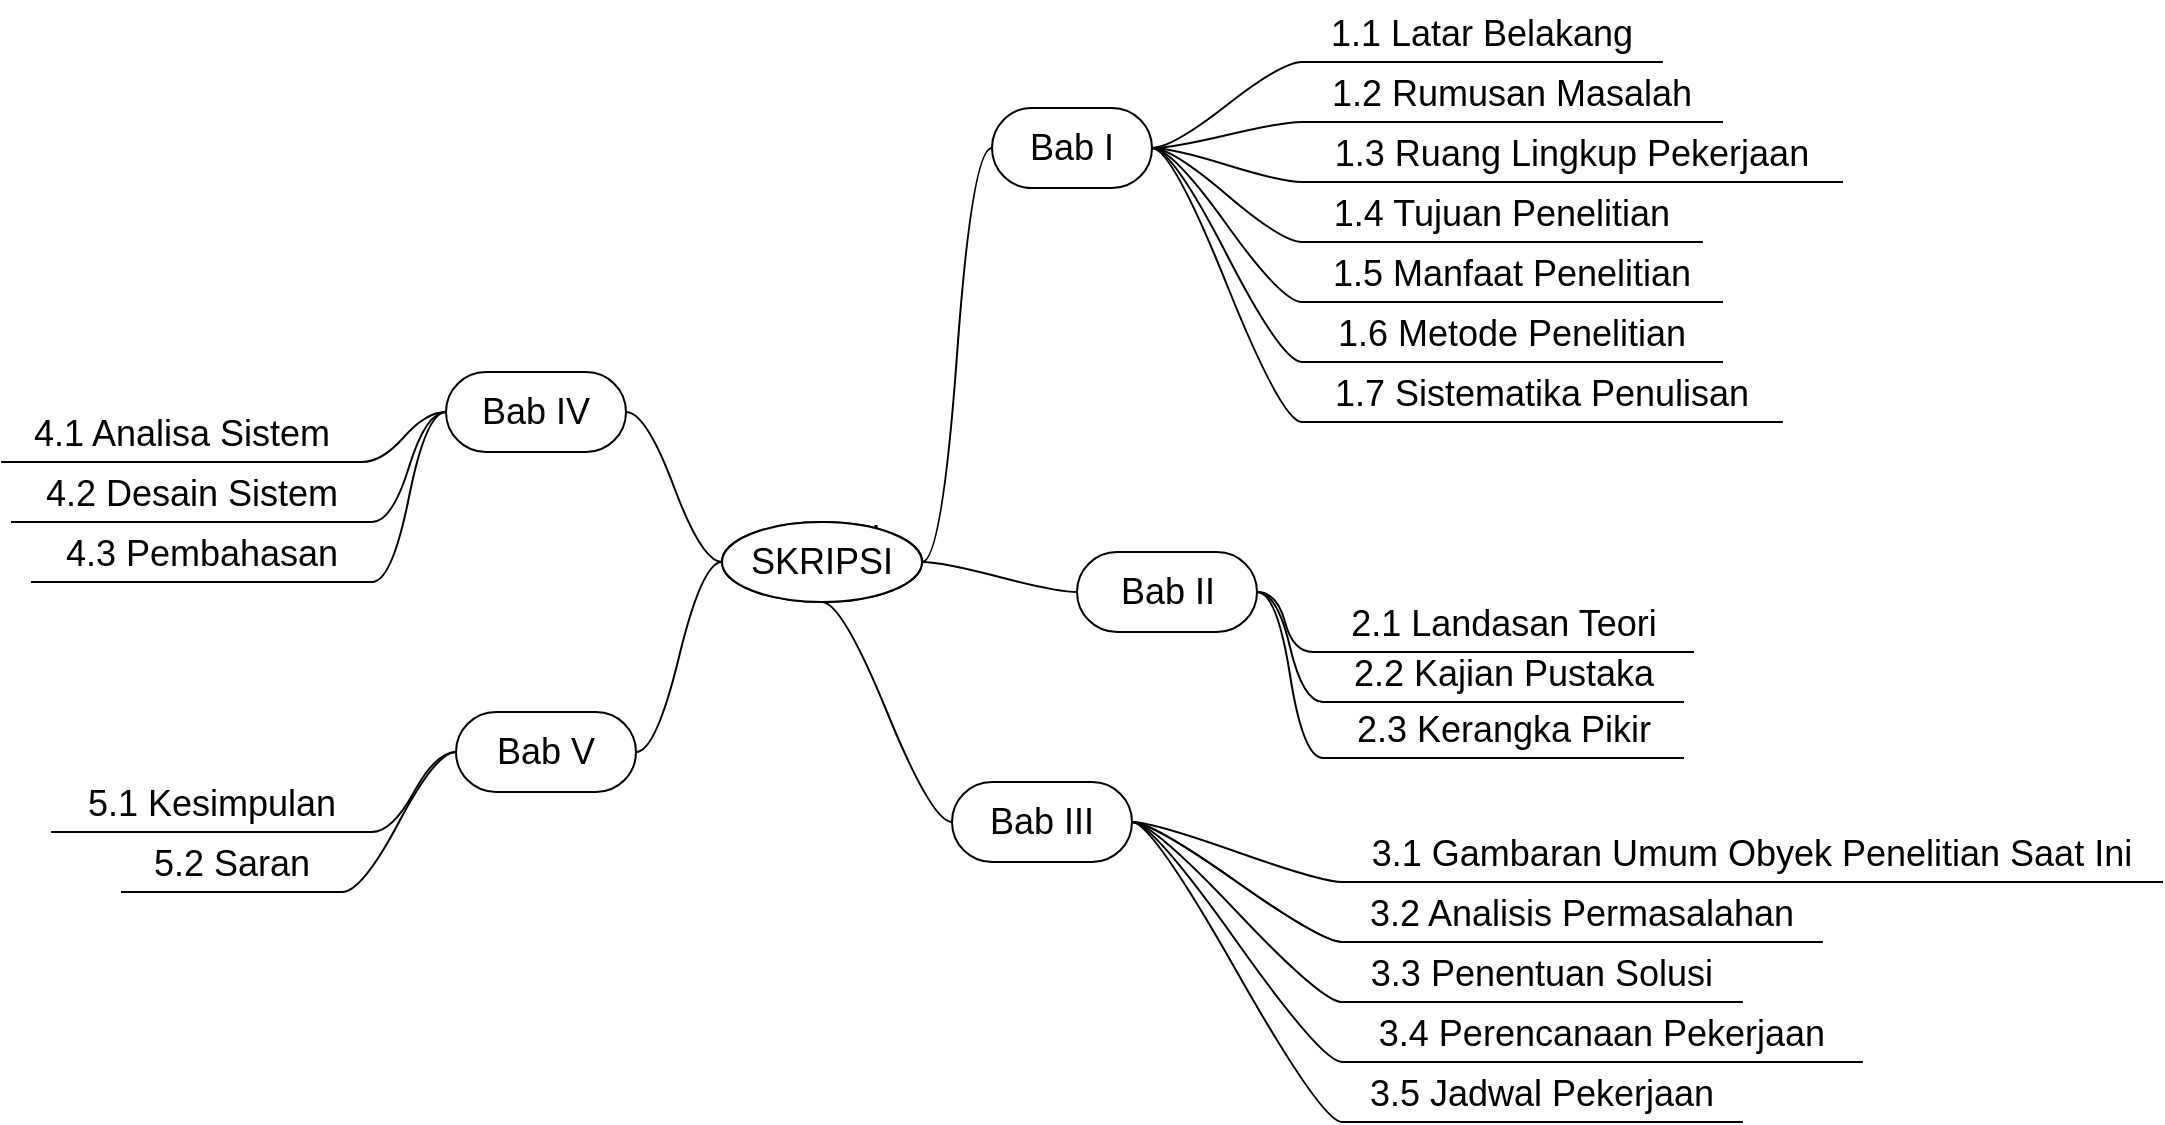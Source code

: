 <mxfile version="17.0.0" type="device"><diagram id="s0WjdjFMAXIMnw421fdw" name="Page-1"><mxGraphModel dx="868" dy="1563" grid="1" gridSize="10" guides="1" tooltips="1" connect="1" arrows="1" fold="1" page="1" pageScale="1" pageWidth="850" pageHeight="1100" math="0" shadow="0"><root><mxCell id="0"/><mxCell id="1" parent="0"/><mxCell id="l0gMkYZ7J5a76Z8cCF1b-2" value="Central Idea" style="ellipse;whiteSpace=wrap;html=1;align=center;newEdgeStyle={&quot;edgeStyle&quot;:&quot;entityRelationEdgeStyle&quot;,&quot;startArrow&quot;:&quot;none&quot;,&quot;endArrow&quot;:&quot;none&quot;,&quot;segment&quot;:10,&quot;curved&quot;:1};treeFolding=1;treeMoving=1;fontSize=18;" vertex="1" parent="1"><mxGeometry x="370" y="220" width="100" height="40" as="geometry"/></mxCell><mxCell id="l0gMkYZ7J5a76Z8cCF1b-3" value="SKRIPSI" style="ellipse;whiteSpace=wrap;html=1;align=center;newEdgeStyle={&quot;edgeStyle&quot;:&quot;entityRelationEdgeStyle&quot;,&quot;startArrow&quot;:&quot;none&quot;,&quot;endArrow&quot;:&quot;none&quot;,&quot;segment&quot;:10,&quot;curved&quot;:1};treeFolding=1;treeMoving=1;fontSize=18;" vertex="1" parent="1"><mxGeometry x="370" y="220" width="100" height="40" as="geometry"/></mxCell><mxCell id="l0gMkYZ7J5a76Z8cCF1b-4" value="Bab I" style="whiteSpace=wrap;html=1;rounded=1;arcSize=50;align=center;verticalAlign=middle;strokeWidth=1;autosize=1;spacing=4;treeFolding=1;treeMoving=1;newEdgeStyle={&quot;edgeStyle&quot;:&quot;entityRelationEdgeStyle&quot;,&quot;startArrow&quot;:&quot;none&quot;,&quot;endArrow&quot;:&quot;none&quot;,&quot;segment&quot;:10,&quot;curved&quot;:1};fontSize=18;" vertex="1" parent="1"><mxGeometry x="505" y="13" width="80" height="40" as="geometry"/></mxCell><mxCell id="l0gMkYZ7J5a76Z8cCF1b-5" value="" style="edgeStyle=entityRelationEdgeStyle;startArrow=none;endArrow=none;segment=10;curved=1;rounded=0;fontSize=18;" edge="1" target="l0gMkYZ7J5a76Z8cCF1b-4" parent="1" source="l0gMkYZ7J5a76Z8cCF1b-3"><mxGeometry relative="1" as="geometry"><mxPoint x="500" y="100" as="sourcePoint"/></mxGeometry></mxCell><mxCell id="l0gMkYZ7J5a76Z8cCF1b-6" value="Bab II" style="whiteSpace=wrap;html=1;rounded=1;arcSize=50;align=center;verticalAlign=middle;strokeWidth=1;autosize=1;spacing=4;treeFolding=1;treeMoving=1;newEdgeStyle={&quot;edgeStyle&quot;:&quot;entityRelationEdgeStyle&quot;,&quot;startArrow&quot;:&quot;none&quot;,&quot;endArrow&quot;:&quot;none&quot;,&quot;segment&quot;:10,&quot;curved&quot;:1};fontSize=18;" vertex="1" parent="1"><mxGeometry x="547.5" y="235" width="90" height="40" as="geometry"/></mxCell><mxCell id="l0gMkYZ7J5a76Z8cCF1b-7" value="" style="edgeStyle=entityRelationEdgeStyle;startArrow=none;endArrow=none;segment=10;curved=1;rounded=0;fontSize=18;" edge="1" target="l0gMkYZ7J5a76Z8cCF1b-6" parent="1" source="l0gMkYZ7J5a76Z8cCF1b-3"><mxGeometry relative="1" as="geometry"><mxPoint x="550" y="230" as="sourcePoint"/></mxGeometry></mxCell><mxCell id="l0gMkYZ7J5a76Z8cCF1b-8" value="Bab III" style="whiteSpace=wrap;html=1;rounded=1;arcSize=50;align=center;verticalAlign=middle;strokeWidth=1;autosize=1;spacing=4;treeFolding=1;treeMoving=1;newEdgeStyle={&quot;edgeStyle&quot;:&quot;entityRelationEdgeStyle&quot;,&quot;startArrow&quot;:&quot;none&quot;,&quot;endArrow&quot;:&quot;none&quot;,&quot;segment&quot;:10,&quot;curved&quot;:1};fontSize=18;" vertex="1" parent="1"><mxGeometry x="485" y="350" width="90" height="40" as="geometry"/></mxCell><mxCell id="l0gMkYZ7J5a76Z8cCF1b-9" value="" style="edgeStyle=entityRelationEdgeStyle;startArrow=none;endArrow=none;segment=10;curved=1;rounded=0;exitX=0.5;exitY=1;exitDx=0;exitDy=0;fontSize=18;" edge="1" target="l0gMkYZ7J5a76Z8cCF1b-8" parent="1" source="l0gMkYZ7J5a76Z8cCF1b-3"><mxGeometry relative="1" as="geometry"><mxPoint x="410" y="400" as="sourcePoint"/></mxGeometry></mxCell><mxCell id="l0gMkYZ7J5a76Z8cCF1b-11" value="Bab IV" style="whiteSpace=wrap;html=1;rounded=1;arcSize=50;align=center;verticalAlign=middle;strokeWidth=1;autosize=1;spacing=4;treeFolding=1;treeMoving=1;newEdgeStyle={&quot;edgeStyle&quot;:&quot;entityRelationEdgeStyle&quot;,&quot;startArrow&quot;:&quot;none&quot;,&quot;endArrow&quot;:&quot;none&quot;,&quot;segment&quot;:10,&quot;curved&quot;:1};fontSize=18;" vertex="1" parent="1"><mxGeometry x="232" y="145" width="90" height="40" as="geometry"/></mxCell><mxCell id="l0gMkYZ7J5a76Z8cCF1b-12" value="" style="edgeStyle=entityRelationEdgeStyle;startArrow=none;endArrow=none;segment=10;curved=1;rounded=0;fontSize=18;" edge="1" target="l0gMkYZ7J5a76Z8cCF1b-11" parent="1" source="l0gMkYZ7J5a76Z8cCF1b-3"><mxGeometry relative="1" as="geometry"><mxPoint x="150" y="190" as="sourcePoint"/></mxGeometry></mxCell><mxCell id="l0gMkYZ7J5a76Z8cCF1b-13" value="Bab V" style="whiteSpace=wrap;html=1;rounded=1;arcSize=50;align=center;verticalAlign=middle;strokeWidth=1;autosize=1;spacing=4;treeFolding=1;treeMoving=1;newEdgeStyle={&quot;edgeStyle&quot;:&quot;entityRelationEdgeStyle&quot;,&quot;startArrow&quot;:&quot;none&quot;,&quot;endArrow&quot;:&quot;none&quot;,&quot;segment&quot;:10,&quot;curved&quot;:1};fontSize=18;" vertex="1" parent="1"><mxGeometry x="237" y="315" width="90" height="40" as="geometry"/></mxCell><mxCell id="l0gMkYZ7J5a76Z8cCF1b-14" value="" style="edgeStyle=entityRelationEdgeStyle;startArrow=none;endArrow=none;segment=10;curved=1;rounded=0;fontSize=18;" edge="1" target="l0gMkYZ7J5a76Z8cCF1b-13" parent="1" source="l0gMkYZ7J5a76Z8cCF1b-3"><mxGeometry relative="1" as="geometry"><mxPoint x="146" y="390" as="sourcePoint"/></mxGeometry></mxCell><mxCell id="l0gMkYZ7J5a76Z8cCF1b-15" value="5.1 Kesimpulan" style="whiteSpace=wrap;html=1;shape=partialRectangle;top=0;left=0;bottom=1;right=0;points=[[0,1],[1,1]];fillColor=none;align=center;verticalAlign=bottom;routingCenterY=0.5;snapToPoint=1;recursiveResize=0;autosize=1;treeFolding=1;treeMoving=1;newEdgeStyle={&quot;edgeStyle&quot;:&quot;entityRelationEdgeStyle&quot;,&quot;startArrow&quot;:&quot;none&quot;,&quot;endArrow&quot;:&quot;none&quot;,&quot;segment&quot;:10,&quot;curved&quot;:1};fontSize=18;" vertex="1" parent="1"><mxGeometry x="35" y="345" width="160" height="30" as="geometry"/></mxCell><mxCell id="l0gMkYZ7J5a76Z8cCF1b-16" value="" style="edgeStyle=entityRelationEdgeStyle;startArrow=none;endArrow=none;segment=10;curved=1;rounded=0;fontSize=18;" edge="1" target="l0gMkYZ7J5a76Z8cCF1b-15" parent="1" source="l0gMkYZ7J5a76Z8cCF1b-13"><mxGeometry relative="1" as="geometry"><mxPoint x="130" y="410" as="sourcePoint"/></mxGeometry></mxCell><mxCell id="l0gMkYZ7J5a76Z8cCF1b-17" value="5.2 Saran" style="whiteSpace=wrap;html=1;shape=partialRectangle;top=0;left=0;bottom=1;right=0;points=[[0,1],[1,1]];fillColor=none;align=center;verticalAlign=bottom;routingCenterY=0.5;snapToPoint=1;recursiveResize=0;autosize=1;treeFolding=1;treeMoving=1;newEdgeStyle={&quot;edgeStyle&quot;:&quot;entityRelationEdgeStyle&quot;,&quot;startArrow&quot;:&quot;none&quot;,&quot;endArrow&quot;:&quot;none&quot;,&quot;segment&quot;:10,&quot;curved&quot;:1};fontSize=18;" vertex="1" parent="1"><mxGeometry x="70" y="375" width="110" height="30" as="geometry"/></mxCell><mxCell id="l0gMkYZ7J5a76Z8cCF1b-18" value="" style="edgeStyle=entityRelationEdgeStyle;startArrow=none;endArrow=none;segment=10;curved=1;rounded=0;exitX=0;exitY=0.5;exitDx=0;exitDy=0;fontSize=18;" edge="1" target="l0gMkYZ7J5a76Z8cCF1b-17" parent="1" source="l0gMkYZ7J5a76Z8cCF1b-13"><mxGeometry relative="1" as="geometry"><mxPoint x="50" y="462" as="sourcePoint"/></mxGeometry></mxCell><mxCell id="l0gMkYZ7J5a76Z8cCF1b-19" value="2.1 Landasan Teori" style="whiteSpace=wrap;html=1;shape=partialRectangle;top=0;left=0;bottom=1;right=0;points=[[0,1],[1,1]];fillColor=none;align=center;verticalAlign=bottom;routingCenterY=0.5;snapToPoint=1;recursiveResize=0;autosize=1;treeFolding=1;treeMoving=1;newEdgeStyle={&quot;edgeStyle&quot;:&quot;entityRelationEdgeStyle&quot;,&quot;startArrow&quot;:&quot;none&quot;,&quot;endArrow&quot;:&quot;none&quot;,&quot;segment&quot;:10,&quot;curved&quot;:1};fontSize=18;" vertex="1" parent="1"><mxGeometry x="665.5" y="255" width="190" height="30" as="geometry"/></mxCell><mxCell id="l0gMkYZ7J5a76Z8cCF1b-20" value="" style="edgeStyle=entityRelationEdgeStyle;startArrow=none;endArrow=none;segment=10;curved=1;rounded=0;fontSize=18;" edge="1" target="l0gMkYZ7J5a76Z8cCF1b-19" parent="1" source="l0gMkYZ7J5a76Z8cCF1b-6"><mxGeometry relative="1" as="geometry"><mxPoint x="627.5" y="240" as="sourcePoint"/></mxGeometry></mxCell><mxCell id="l0gMkYZ7J5a76Z8cCF1b-23" value="2.2 Kajian Pustaka" style="whiteSpace=wrap;html=1;shape=partialRectangle;top=0;left=0;bottom=1;right=0;points=[[0,1],[1,1]];fillColor=none;align=center;verticalAlign=bottom;routingCenterY=0.5;snapToPoint=1;recursiveResize=0;autosize=1;treeFolding=1;treeMoving=1;newEdgeStyle={&quot;edgeStyle&quot;:&quot;entityRelationEdgeStyle&quot;,&quot;startArrow&quot;:&quot;none&quot;,&quot;endArrow&quot;:&quot;none&quot;,&quot;segment&quot;:10,&quot;curved&quot;:1};fontSize=18;" vertex="1" parent="1"><mxGeometry x="670.5" y="280" width="180" height="30" as="geometry"/></mxCell><mxCell id="l0gMkYZ7J5a76Z8cCF1b-24" value="" style="edgeStyle=entityRelationEdgeStyle;startArrow=none;endArrow=none;segment=10;curved=1;rounded=0;fontSize=18;" edge="1" target="l0gMkYZ7J5a76Z8cCF1b-23" parent="1" source="l0gMkYZ7J5a76Z8cCF1b-6"><mxGeometry relative="1" as="geometry"><mxPoint x="637.5" y="340" as="sourcePoint"/></mxGeometry></mxCell><mxCell id="l0gMkYZ7J5a76Z8cCF1b-25" value="2.3 Kerangka Pikir" style="whiteSpace=wrap;html=1;shape=partialRectangle;top=0;left=0;bottom=1;right=0;points=[[0,1],[1,1]];fillColor=none;align=center;verticalAlign=bottom;routingCenterY=0.5;snapToPoint=1;recursiveResize=0;autosize=1;treeFolding=1;treeMoving=1;newEdgeStyle={&quot;edgeStyle&quot;:&quot;entityRelationEdgeStyle&quot;,&quot;startArrow&quot;:&quot;none&quot;,&quot;endArrow&quot;:&quot;none&quot;,&quot;segment&quot;:10,&quot;curved&quot;:1};fontSize=18;" vertex="1" parent="1"><mxGeometry x="670.5" y="308" width="180" height="30" as="geometry"/></mxCell><mxCell id="l0gMkYZ7J5a76Z8cCF1b-26" value="" style="edgeStyle=entityRelationEdgeStyle;startArrow=none;endArrow=none;segment=10;curved=1;rounded=0;fontSize=18;" edge="1" target="l0gMkYZ7J5a76Z8cCF1b-25" parent="1" source="l0gMkYZ7J5a76Z8cCF1b-6"><mxGeometry relative="1" as="geometry"><mxPoint x="637.5" y="383" as="sourcePoint"/></mxGeometry></mxCell><mxCell id="l0gMkYZ7J5a76Z8cCF1b-28" value="3.1 Gambaran Umum Obyek Penelitian Saat Ini" style="whiteSpace=wrap;html=1;shape=partialRectangle;top=0;left=0;bottom=1;right=0;points=[[0,1],[1,1]];fillColor=none;align=center;verticalAlign=bottom;routingCenterY=0.5;snapToPoint=1;recursiveResize=0;autosize=1;treeFolding=1;treeMoving=1;newEdgeStyle={&quot;edgeStyle&quot;:&quot;entityRelationEdgeStyle&quot;,&quot;startArrow&quot;:&quot;none&quot;,&quot;endArrow&quot;:&quot;none&quot;,&quot;segment&quot;:10,&quot;curved&quot;:1};fontSize=18;" vertex="1" parent="1"><mxGeometry x="680" y="370" width="410" height="30" as="geometry"/></mxCell><mxCell id="l0gMkYZ7J5a76Z8cCF1b-29" value="" style="edgeStyle=entityRelationEdgeStyle;startArrow=none;endArrow=none;segment=10;curved=1;rounded=0;fontSize=18;" edge="1" target="l0gMkYZ7J5a76Z8cCF1b-28" parent="1" source="l0gMkYZ7J5a76Z8cCF1b-8"><mxGeometry relative="1" as="geometry"><mxPoint x="600" y="370" as="sourcePoint"/></mxGeometry></mxCell><mxCell id="l0gMkYZ7J5a76Z8cCF1b-31" value="" style="edgeStyle=entityRelationEdgeStyle;startArrow=none;endArrow=none;segment=10;curved=1;rounded=0;fontSize=18;" edge="1" target="l0gMkYZ7J5a76Z8cCF1b-30" parent="1" source="l0gMkYZ7J5a76Z8cCF1b-8"><mxGeometry relative="1" as="geometry"><mxPoint x="563" y="460" as="sourcePoint"/></mxGeometry></mxCell><mxCell id="l0gMkYZ7J5a76Z8cCF1b-32" value="3.3 Penentuan Solusi" style="whiteSpace=wrap;html=1;shape=partialRectangle;top=0;left=0;bottom=1;right=0;points=[[0,1],[1,1]];fillColor=none;align=center;verticalAlign=bottom;routingCenterY=0.5;snapToPoint=1;recursiveResize=0;autosize=1;treeFolding=1;treeMoving=1;newEdgeStyle={&quot;edgeStyle&quot;:&quot;entityRelationEdgeStyle&quot;,&quot;startArrow&quot;:&quot;none&quot;,&quot;endArrow&quot;:&quot;none&quot;,&quot;segment&quot;:10,&quot;curved&quot;:1};fontSize=18;" vertex="1" parent="1"><mxGeometry x="680" y="430" width="200" height="30" as="geometry"/></mxCell><mxCell id="l0gMkYZ7J5a76Z8cCF1b-33" value="" style="edgeStyle=entityRelationEdgeStyle;startArrow=none;endArrow=none;segment=10;curved=1;rounded=0;fontSize=18;" edge="1" target="l0gMkYZ7J5a76Z8cCF1b-32" parent="1" source="l0gMkYZ7J5a76Z8cCF1b-8"><mxGeometry relative="1" as="geometry"><mxPoint x="563" y="480" as="sourcePoint"/></mxGeometry></mxCell><mxCell id="l0gMkYZ7J5a76Z8cCF1b-34" value="3.4 Perencanaan Pekerjaan" style="whiteSpace=wrap;html=1;shape=partialRectangle;top=0;left=0;bottom=1;right=0;points=[[0,1],[1,1]];fillColor=none;align=center;verticalAlign=bottom;routingCenterY=0.5;snapToPoint=1;recursiveResize=0;autosize=1;treeFolding=1;treeMoving=1;newEdgeStyle={&quot;edgeStyle&quot;:&quot;entityRelationEdgeStyle&quot;,&quot;startArrow&quot;:&quot;none&quot;,&quot;endArrow&quot;:&quot;none&quot;,&quot;segment&quot;:10,&quot;curved&quot;:1};fontSize=18;" vertex="1" parent="1"><mxGeometry x="680" y="460" width="260" height="30" as="geometry"/></mxCell><mxCell id="l0gMkYZ7J5a76Z8cCF1b-35" value="" style="edgeStyle=entityRelationEdgeStyle;startArrow=none;endArrow=none;segment=10;curved=1;rounded=0;fontSize=18;" edge="1" target="l0gMkYZ7J5a76Z8cCF1b-34" parent="1" source="l0gMkYZ7J5a76Z8cCF1b-8"><mxGeometry relative="1" as="geometry"><mxPoint x="563" y="510" as="sourcePoint"/></mxGeometry></mxCell><mxCell id="l0gMkYZ7J5a76Z8cCF1b-36" value="3.5 Jadwal Pekerjaan" style="whiteSpace=wrap;html=1;shape=partialRectangle;top=0;left=0;bottom=1;right=0;points=[[0,1],[1,1]];fillColor=none;align=center;verticalAlign=bottom;routingCenterY=0.5;snapToPoint=1;recursiveResize=0;autosize=1;treeFolding=1;treeMoving=1;newEdgeStyle={&quot;edgeStyle&quot;:&quot;entityRelationEdgeStyle&quot;,&quot;startArrow&quot;:&quot;none&quot;,&quot;endArrow&quot;:&quot;none&quot;,&quot;segment&quot;:10,&quot;curved&quot;:1};fontSize=18;" vertex="1" parent="1"><mxGeometry x="680" y="490" width="200" height="30" as="geometry"/></mxCell><mxCell id="l0gMkYZ7J5a76Z8cCF1b-37" value="" style="edgeStyle=entityRelationEdgeStyle;startArrow=none;endArrow=none;segment=10;curved=1;rounded=0;fontSize=18;" edge="1" target="l0gMkYZ7J5a76Z8cCF1b-36" parent="1" source="l0gMkYZ7J5a76Z8cCF1b-8"><mxGeometry relative="1" as="geometry"><mxPoint x="563" y="540" as="sourcePoint"/></mxGeometry></mxCell><mxCell id="l0gMkYZ7J5a76Z8cCF1b-38" value="4.1 Analisa Sistem" style="whiteSpace=wrap;html=1;shape=partialRectangle;top=0;left=0;bottom=1;right=0;points=[[0,1],[1,1]];fillColor=none;align=center;verticalAlign=bottom;routingCenterY=0.5;snapToPoint=1;recursiveResize=0;autosize=1;treeFolding=1;treeMoving=1;newEdgeStyle={&quot;edgeStyle&quot;:&quot;entityRelationEdgeStyle&quot;,&quot;startArrow&quot;:&quot;none&quot;,&quot;endArrow&quot;:&quot;none&quot;,&quot;segment&quot;:10,&quot;curved&quot;:1};fontSize=18;" vertex="1" parent="1"><mxGeometry x="10" y="160" width="180" height="30" as="geometry"/></mxCell><mxCell id="l0gMkYZ7J5a76Z8cCF1b-39" value="" style="edgeStyle=entityRelationEdgeStyle;startArrow=none;endArrow=none;segment=10;curved=1;rounded=0;fontSize=18;" edge="1" target="l0gMkYZ7J5a76Z8cCF1b-38" parent="1" source="l0gMkYZ7J5a76Z8cCF1b-11"><mxGeometry relative="1" as="geometry"><mxPoint x="70" y="230" as="sourcePoint"/></mxGeometry></mxCell><mxCell id="l0gMkYZ7J5a76Z8cCF1b-40" value="4.2 Desain Sistem" style="whiteSpace=wrap;html=1;shape=partialRectangle;top=0;left=0;bottom=1;right=0;points=[[0,1],[1,1]];fillColor=none;align=center;verticalAlign=bottom;routingCenterY=0.5;snapToPoint=1;recursiveResize=0;autosize=1;treeFolding=1;treeMoving=1;newEdgeStyle={&quot;edgeStyle&quot;:&quot;entityRelationEdgeStyle&quot;,&quot;startArrow&quot;:&quot;none&quot;,&quot;endArrow&quot;:&quot;none&quot;,&quot;segment&quot;:10,&quot;curved&quot;:1};fontSize=18;" vertex="1" parent="1"><mxGeometry x="15" y="190" width="180" height="30" as="geometry"/></mxCell><mxCell id="l0gMkYZ7J5a76Z8cCF1b-41" value="" style="edgeStyle=entityRelationEdgeStyle;startArrow=none;endArrow=none;segment=10;curved=1;rounded=0;fontSize=18;" edge="1" target="l0gMkYZ7J5a76Z8cCF1b-40" parent="1" source="l0gMkYZ7J5a76Z8cCF1b-11"><mxGeometry relative="1" as="geometry"><mxPoint x="40" y="240" as="sourcePoint"/></mxGeometry></mxCell><mxCell id="l0gMkYZ7J5a76Z8cCF1b-42" value="4.3 Pembahasan" style="whiteSpace=wrap;html=1;shape=partialRectangle;top=0;left=0;bottom=1;right=0;points=[[0,1],[1,1]];fillColor=none;align=center;verticalAlign=bottom;routingCenterY=0.5;snapToPoint=1;recursiveResize=0;autosize=1;treeFolding=1;treeMoving=1;newEdgeStyle={&quot;edgeStyle&quot;:&quot;entityRelationEdgeStyle&quot;,&quot;startArrow&quot;:&quot;none&quot;,&quot;endArrow&quot;:&quot;none&quot;,&quot;segment&quot;:10,&quot;curved&quot;:1};fontSize=18;" vertex="1" parent="1"><mxGeometry x="25" y="220" width="170" height="30" as="geometry"/></mxCell><mxCell id="l0gMkYZ7J5a76Z8cCF1b-43" value="" style="edgeStyle=entityRelationEdgeStyle;startArrow=none;endArrow=none;segment=10;curved=1;rounded=0;fontSize=18;" edge="1" target="l0gMkYZ7J5a76Z8cCF1b-42" parent="1" source="l0gMkYZ7J5a76Z8cCF1b-11"><mxGeometry relative="1" as="geometry"><mxPoint x="40" y="280" as="sourcePoint"/></mxGeometry></mxCell><mxCell id="l0gMkYZ7J5a76Z8cCF1b-44" value="1.1 Latar Belakang" style="whiteSpace=wrap;html=1;shape=partialRectangle;top=0;left=0;bottom=1;right=0;points=[[0,1],[1,1]];fillColor=none;align=center;verticalAlign=bottom;routingCenterY=0.5;snapToPoint=1;recursiveResize=0;autosize=1;treeFolding=1;treeMoving=1;newEdgeStyle={&quot;edgeStyle&quot;:&quot;entityRelationEdgeStyle&quot;,&quot;startArrow&quot;:&quot;none&quot;,&quot;endArrow&quot;:&quot;none&quot;,&quot;segment&quot;:10,&quot;curved&quot;:1};fontSize=18;" vertex="1" parent="1"><mxGeometry x="660" y="-40" width="180" height="30" as="geometry"/></mxCell><mxCell id="l0gMkYZ7J5a76Z8cCF1b-45" value="" style="edgeStyle=entityRelationEdgeStyle;startArrow=none;endArrow=none;segment=10;curved=1;rounded=0;fontSize=18;" edge="1" target="l0gMkYZ7J5a76Z8cCF1b-44" parent="1" source="l0gMkYZ7J5a76Z8cCF1b-4"><mxGeometry relative="1" as="geometry"><mxPoint x="559" y="95" as="sourcePoint"/></mxGeometry></mxCell><mxCell id="l0gMkYZ7J5a76Z8cCF1b-46" value="1.2 Rumusan Masalah" style="whiteSpace=wrap;html=1;shape=partialRectangle;top=0;left=0;bottom=1;right=0;points=[[0,1],[1,1]];fillColor=none;align=center;verticalAlign=bottom;routingCenterY=0.5;snapToPoint=1;recursiveResize=0;autosize=1;treeFolding=1;treeMoving=1;newEdgeStyle={&quot;edgeStyle&quot;:&quot;entityRelationEdgeStyle&quot;,&quot;startArrow&quot;:&quot;none&quot;,&quot;endArrow&quot;:&quot;none&quot;,&quot;segment&quot;:10,&quot;curved&quot;:1};fontSize=18;" vertex="1" parent="1"><mxGeometry x="660" y="-10" width="210" height="30" as="geometry"/></mxCell><mxCell id="l0gMkYZ7J5a76Z8cCF1b-47" value="" style="edgeStyle=entityRelationEdgeStyle;startArrow=none;endArrow=none;segment=10;curved=1;rounded=0;exitX=1;exitY=0.5;exitDx=0;exitDy=0;fontSize=18;" edge="1" target="l0gMkYZ7J5a76Z8cCF1b-46" parent="1" source="l0gMkYZ7J5a76Z8cCF1b-4"><mxGeometry relative="1" as="geometry"><mxPoint x="579" y="110" as="sourcePoint"/></mxGeometry></mxCell><mxCell id="l0gMkYZ7J5a76Z8cCF1b-48" value="1.4 Tujuan Penelitian" style="whiteSpace=wrap;html=1;shape=partialRectangle;top=0;left=0;bottom=1;right=0;points=[[0,1],[1,1]];fillColor=none;align=center;verticalAlign=bottom;routingCenterY=0.5;snapToPoint=1;recursiveResize=0;autosize=1;treeFolding=1;treeMoving=1;newEdgeStyle={&quot;edgeStyle&quot;:&quot;entityRelationEdgeStyle&quot;,&quot;startArrow&quot;:&quot;none&quot;,&quot;endArrow&quot;:&quot;none&quot;,&quot;segment&quot;:10,&quot;curved&quot;:1};fontSize=18;" vertex="1" parent="1"><mxGeometry x="660" y="50" width="200" height="30" as="geometry"/></mxCell><mxCell id="l0gMkYZ7J5a76Z8cCF1b-49" value="" style="edgeStyle=entityRelationEdgeStyle;startArrow=none;endArrow=none;segment=10;curved=1;rounded=0;fontSize=18;" edge="1" target="l0gMkYZ7J5a76Z8cCF1b-48" parent="1" source="l0gMkYZ7J5a76Z8cCF1b-4"><mxGeometry relative="1" as="geometry"><mxPoint x="579" y="140" as="sourcePoint"/></mxGeometry></mxCell><mxCell id="l0gMkYZ7J5a76Z8cCF1b-50" value="1.5 Manfaat Penelitian" style="whiteSpace=wrap;html=1;shape=partialRectangle;top=0;left=0;bottom=1;right=0;points=[[0,1],[1,1]];fillColor=none;align=center;verticalAlign=bottom;routingCenterY=0.5;snapToPoint=1;recursiveResize=0;autosize=1;treeFolding=1;treeMoving=1;newEdgeStyle={&quot;edgeStyle&quot;:&quot;entityRelationEdgeStyle&quot;,&quot;startArrow&quot;:&quot;none&quot;,&quot;endArrow&quot;:&quot;none&quot;,&quot;segment&quot;:10,&quot;curved&quot;:1};fontSize=18;" vertex="1" parent="1"><mxGeometry x="660" y="80" width="210" height="30" as="geometry"/></mxCell><mxCell id="l0gMkYZ7J5a76Z8cCF1b-51" value="" style="edgeStyle=entityRelationEdgeStyle;startArrow=none;endArrow=none;segment=10;curved=1;rounded=0;fontSize=18;" edge="1" target="l0gMkYZ7J5a76Z8cCF1b-50" parent="1" source="l0gMkYZ7J5a76Z8cCF1b-4"><mxGeometry relative="1" as="geometry"><mxPoint x="570" y="170" as="sourcePoint"/></mxGeometry></mxCell><mxCell id="l0gMkYZ7J5a76Z8cCF1b-52" value="1.3 Ruang Lingkup Pekerjaan" style="whiteSpace=wrap;html=1;shape=partialRectangle;top=0;left=0;bottom=1;right=0;points=[[0,1],[1,1]];fillColor=none;align=center;verticalAlign=bottom;routingCenterY=0.5;snapToPoint=1;recursiveResize=0;autosize=1;treeFolding=1;treeMoving=1;newEdgeStyle={&quot;edgeStyle&quot;:&quot;entityRelationEdgeStyle&quot;,&quot;startArrow&quot;:&quot;none&quot;,&quot;endArrow&quot;:&quot;none&quot;,&quot;segment&quot;:10,&quot;curved&quot;:1};fontSize=18;" vertex="1" parent="1"><mxGeometry x="660" y="20" width="270" height="30" as="geometry"/></mxCell><mxCell id="l0gMkYZ7J5a76Z8cCF1b-53" value="" style="edgeStyle=entityRelationEdgeStyle;startArrow=none;endArrow=none;segment=10;curved=1;rounded=0;fontSize=18;" edge="1" target="l0gMkYZ7J5a76Z8cCF1b-52" parent="1" source="l0gMkYZ7J5a76Z8cCF1b-4"><mxGeometry relative="1" as="geometry"><mxPoint x="570" y="33" as="sourcePoint"/></mxGeometry></mxCell><mxCell id="l0gMkYZ7J5a76Z8cCF1b-54" value="1.6 Metode Penelitian" style="whiteSpace=wrap;html=1;shape=partialRectangle;top=0;left=0;bottom=1;right=0;points=[[0,1],[1,1]];fillColor=none;align=center;verticalAlign=bottom;routingCenterY=0.5;snapToPoint=1;recursiveResize=0;autosize=1;treeFolding=1;treeMoving=1;newEdgeStyle={&quot;edgeStyle&quot;:&quot;entityRelationEdgeStyle&quot;,&quot;startArrow&quot;:&quot;none&quot;,&quot;endArrow&quot;:&quot;none&quot;,&quot;segment&quot;:10,&quot;curved&quot;:1};fontSize=18;" vertex="1" parent="1"><mxGeometry x="660" y="110" width="210" height="30" as="geometry"/></mxCell><mxCell id="l0gMkYZ7J5a76Z8cCF1b-55" value="" style="edgeStyle=entityRelationEdgeStyle;startArrow=none;endArrow=none;segment=10;curved=1;rounded=0;fontSize=18;" edge="1" target="l0gMkYZ7J5a76Z8cCF1b-54" parent="1" source="l0gMkYZ7J5a76Z8cCF1b-4"><mxGeometry relative="1" as="geometry"><mxPoint x="580" y="230" as="sourcePoint"/></mxGeometry></mxCell><mxCell id="l0gMkYZ7J5a76Z8cCF1b-56" value="1.7 Sistematika Penulisan" style="whiteSpace=wrap;html=1;shape=partialRectangle;top=0;left=0;bottom=1;right=0;points=[[0,1],[1,1]];fillColor=none;align=center;verticalAlign=bottom;routingCenterY=0.5;snapToPoint=1;recursiveResize=0;autosize=1;treeFolding=1;treeMoving=1;newEdgeStyle={&quot;edgeStyle&quot;:&quot;entityRelationEdgeStyle&quot;,&quot;startArrow&quot;:&quot;none&quot;,&quot;endArrow&quot;:&quot;none&quot;,&quot;segment&quot;:10,&quot;curved&quot;:1};fontSize=18;" vertex="1" parent="1"><mxGeometry x="660" y="140" width="240" height="30" as="geometry"/></mxCell><mxCell id="l0gMkYZ7J5a76Z8cCF1b-57" value="" style="edgeStyle=entityRelationEdgeStyle;startArrow=none;endArrow=none;segment=10;curved=1;rounded=0;fontSize=18;" edge="1" target="l0gMkYZ7J5a76Z8cCF1b-56" parent="1" source="l0gMkYZ7J5a76Z8cCF1b-4"><mxGeometry relative="1" as="geometry"><mxPoint x="580" y="220" as="sourcePoint"/></mxGeometry></mxCell><mxCell id="l0gMkYZ7J5a76Z8cCF1b-30" value="3.2 Analisis Permasalahan" style="whiteSpace=wrap;html=1;shape=partialRectangle;top=0;left=0;bottom=1;right=0;points=[[0,1],[1,1]];fillColor=none;align=center;verticalAlign=bottom;routingCenterY=0.5;snapToPoint=1;recursiveResize=0;autosize=1;treeFolding=1;treeMoving=1;newEdgeStyle={&quot;edgeStyle&quot;:&quot;entityRelationEdgeStyle&quot;,&quot;startArrow&quot;:&quot;none&quot;,&quot;endArrow&quot;:&quot;none&quot;,&quot;segment&quot;:10,&quot;curved&quot;:1};fontSize=18;" vertex="1" parent="1"><mxGeometry x="680" y="400" width="240" height="30" as="geometry"/></mxCell><mxCell id="l0gMkYZ7J5a76Z8cCF1b-58" value="" style="edgeStyle=entityRelationEdgeStyle;startArrow=none;endArrow=none;segment=10;curved=1;rounded=0;fontSize=18;" edge="1" parent="1" source="l0gMkYZ7J5a76Z8cCF1b-8" target="l0gMkYZ7J5a76Z8cCF1b-30"><mxGeometry relative="1" as="geometry"><mxPoint x="575" y="370" as="sourcePoint"/><mxPoint x="830" y="490" as="targetPoint"/></mxGeometry></mxCell></root></mxGraphModel></diagram></mxfile>